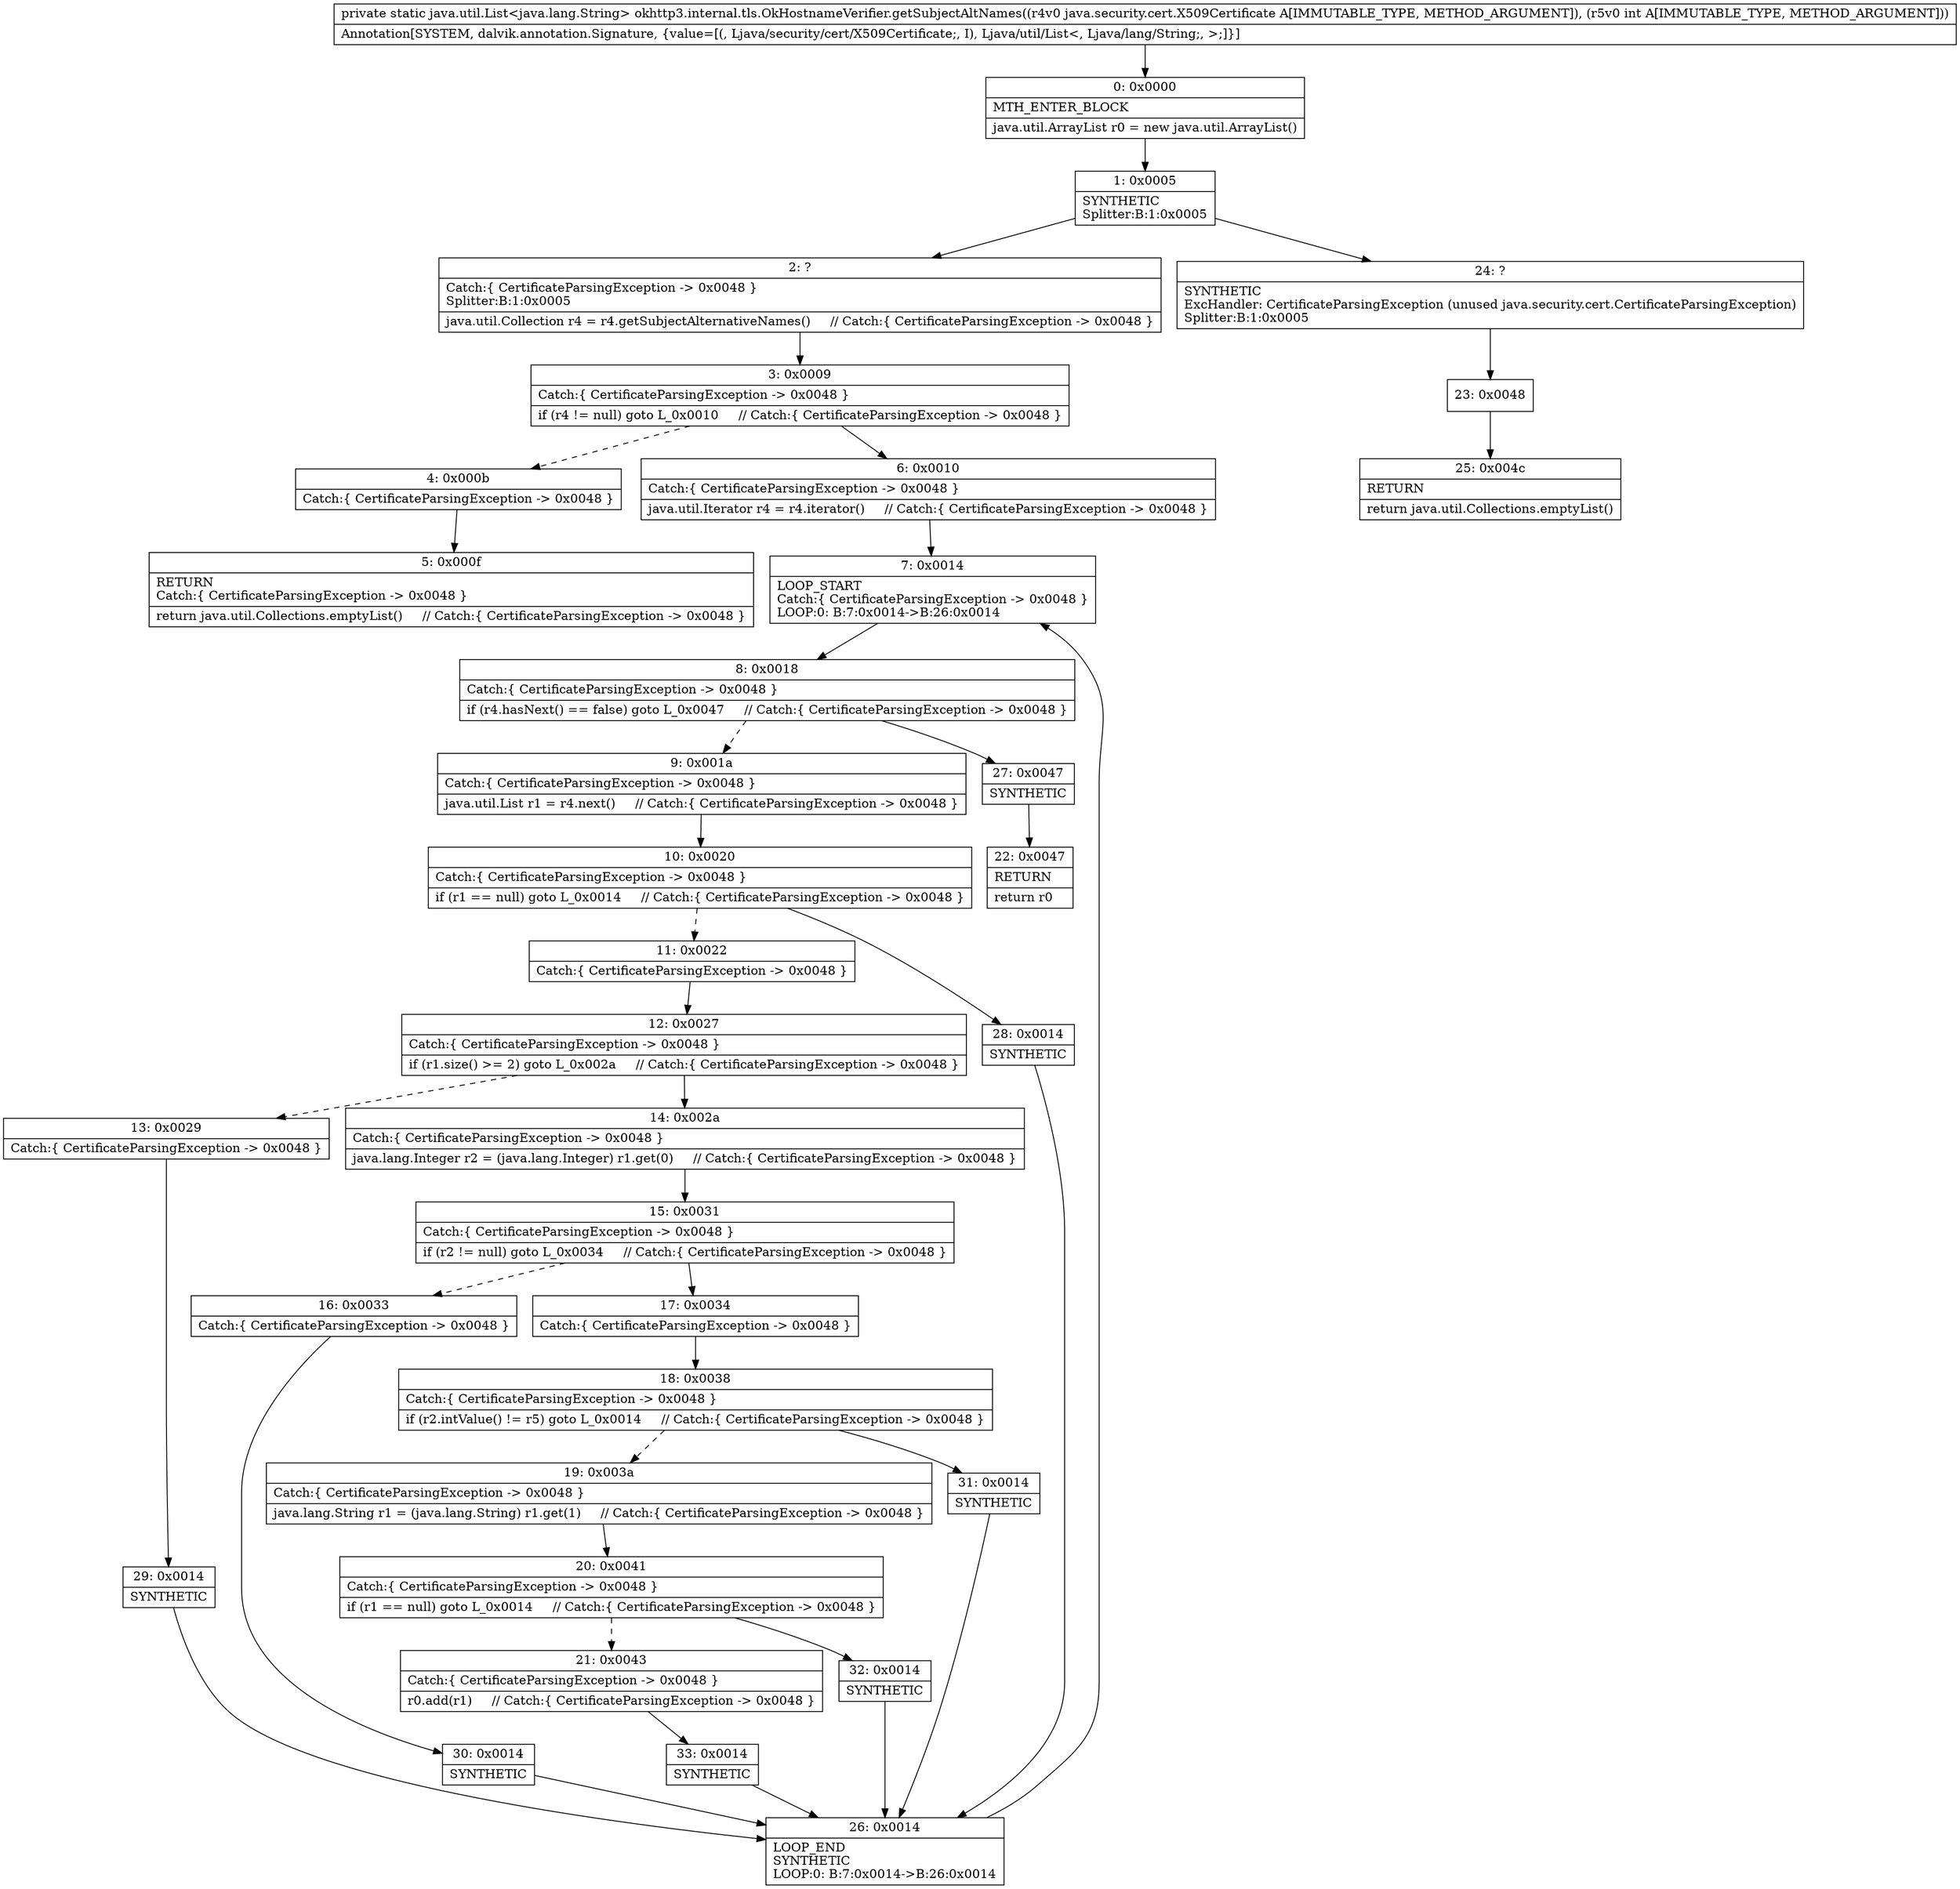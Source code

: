 digraph "CFG forokhttp3.internal.tls.OkHostnameVerifier.getSubjectAltNames(Ljava\/security\/cert\/X509Certificate;I)Ljava\/util\/List;" {
Node_0 [shape=record,label="{0\:\ 0x0000|MTH_ENTER_BLOCK\l|java.util.ArrayList r0 = new java.util.ArrayList()\l}"];
Node_1 [shape=record,label="{1\:\ 0x0005|SYNTHETIC\lSplitter:B:1:0x0005\l}"];
Node_2 [shape=record,label="{2\:\ ?|Catch:\{ CertificateParsingException \-\> 0x0048 \}\lSplitter:B:1:0x0005\l|java.util.Collection r4 = r4.getSubjectAlternativeNames()     \/\/ Catch:\{ CertificateParsingException \-\> 0x0048 \}\l}"];
Node_3 [shape=record,label="{3\:\ 0x0009|Catch:\{ CertificateParsingException \-\> 0x0048 \}\l|if (r4 != null) goto L_0x0010     \/\/ Catch:\{ CertificateParsingException \-\> 0x0048 \}\l}"];
Node_4 [shape=record,label="{4\:\ 0x000b|Catch:\{ CertificateParsingException \-\> 0x0048 \}\l}"];
Node_5 [shape=record,label="{5\:\ 0x000f|RETURN\lCatch:\{ CertificateParsingException \-\> 0x0048 \}\l|return java.util.Collections.emptyList()     \/\/ Catch:\{ CertificateParsingException \-\> 0x0048 \}\l}"];
Node_6 [shape=record,label="{6\:\ 0x0010|Catch:\{ CertificateParsingException \-\> 0x0048 \}\l|java.util.Iterator r4 = r4.iterator()     \/\/ Catch:\{ CertificateParsingException \-\> 0x0048 \}\l}"];
Node_7 [shape=record,label="{7\:\ 0x0014|LOOP_START\lCatch:\{ CertificateParsingException \-\> 0x0048 \}\lLOOP:0: B:7:0x0014\-\>B:26:0x0014\l}"];
Node_8 [shape=record,label="{8\:\ 0x0018|Catch:\{ CertificateParsingException \-\> 0x0048 \}\l|if (r4.hasNext() == false) goto L_0x0047     \/\/ Catch:\{ CertificateParsingException \-\> 0x0048 \}\l}"];
Node_9 [shape=record,label="{9\:\ 0x001a|Catch:\{ CertificateParsingException \-\> 0x0048 \}\l|java.util.List r1 = r4.next()     \/\/ Catch:\{ CertificateParsingException \-\> 0x0048 \}\l}"];
Node_10 [shape=record,label="{10\:\ 0x0020|Catch:\{ CertificateParsingException \-\> 0x0048 \}\l|if (r1 == null) goto L_0x0014     \/\/ Catch:\{ CertificateParsingException \-\> 0x0048 \}\l}"];
Node_11 [shape=record,label="{11\:\ 0x0022|Catch:\{ CertificateParsingException \-\> 0x0048 \}\l}"];
Node_12 [shape=record,label="{12\:\ 0x0027|Catch:\{ CertificateParsingException \-\> 0x0048 \}\l|if (r1.size() \>= 2) goto L_0x002a     \/\/ Catch:\{ CertificateParsingException \-\> 0x0048 \}\l}"];
Node_13 [shape=record,label="{13\:\ 0x0029|Catch:\{ CertificateParsingException \-\> 0x0048 \}\l}"];
Node_14 [shape=record,label="{14\:\ 0x002a|Catch:\{ CertificateParsingException \-\> 0x0048 \}\l|java.lang.Integer r2 = (java.lang.Integer) r1.get(0)     \/\/ Catch:\{ CertificateParsingException \-\> 0x0048 \}\l}"];
Node_15 [shape=record,label="{15\:\ 0x0031|Catch:\{ CertificateParsingException \-\> 0x0048 \}\l|if (r2 != null) goto L_0x0034     \/\/ Catch:\{ CertificateParsingException \-\> 0x0048 \}\l}"];
Node_16 [shape=record,label="{16\:\ 0x0033|Catch:\{ CertificateParsingException \-\> 0x0048 \}\l}"];
Node_17 [shape=record,label="{17\:\ 0x0034|Catch:\{ CertificateParsingException \-\> 0x0048 \}\l}"];
Node_18 [shape=record,label="{18\:\ 0x0038|Catch:\{ CertificateParsingException \-\> 0x0048 \}\l|if (r2.intValue() != r5) goto L_0x0014     \/\/ Catch:\{ CertificateParsingException \-\> 0x0048 \}\l}"];
Node_19 [shape=record,label="{19\:\ 0x003a|Catch:\{ CertificateParsingException \-\> 0x0048 \}\l|java.lang.String r1 = (java.lang.String) r1.get(1)     \/\/ Catch:\{ CertificateParsingException \-\> 0x0048 \}\l}"];
Node_20 [shape=record,label="{20\:\ 0x0041|Catch:\{ CertificateParsingException \-\> 0x0048 \}\l|if (r1 == null) goto L_0x0014     \/\/ Catch:\{ CertificateParsingException \-\> 0x0048 \}\l}"];
Node_21 [shape=record,label="{21\:\ 0x0043|Catch:\{ CertificateParsingException \-\> 0x0048 \}\l|r0.add(r1)     \/\/ Catch:\{ CertificateParsingException \-\> 0x0048 \}\l}"];
Node_22 [shape=record,label="{22\:\ 0x0047|RETURN\l|return r0\l}"];
Node_23 [shape=record,label="{23\:\ 0x0048}"];
Node_24 [shape=record,label="{24\:\ ?|SYNTHETIC\lExcHandler: CertificateParsingException (unused java.security.cert.CertificateParsingException)\lSplitter:B:1:0x0005\l}"];
Node_25 [shape=record,label="{25\:\ 0x004c|RETURN\l|return java.util.Collections.emptyList()\l}"];
Node_26 [shape=record,label="{26\:\ 0x0014|LOOP_END\lSYNTHETIC\lLOOP:0: B:7:0x0014\-\>B:26:0x0014\l}"];
Node_27 [shape=record,label="{27\:\ 0x0047|SYNTHETIC\l}"];
Node_28 [shape=record,label="{28\:\ 0x0014|SYNTHETIC\l}"];
Node_29 [shape=record,label="{29\:\ 0x0014|SYNTHETIC\l}"];
Node_30 [shape=record,label="{30\:\ 0x0014|SYNTHETIC\l}"];
Node_31 [shape=record,label="{31\:\ 0x0014|SYNTHETIC\l}"];
Node_32 [shape=record,label="{32\:\ 0x0014|SYNTHETIC\l}"];
Node_33 [shape=record,label="{33\:\ 0x0014|SYNTHETIC\l}"];
MethodNode[shape=record,label="{private static java.util.List\<java.lang.String\> okhttp3.internal.tls.OkHostnameVerifier.getSubjectAltNames((r4v0 java.security.cert.X509Certificate A[IMMUTABLE_TYPE, METHOD_ARGUMENT]), (r5v0 int A[IMMUTABLE_TYPE, METHOD_ARGUMENT]))  | Annotation[SYSTEM, dalvik.annotation.Signature, \{value=[(, Ljava\/security\/cert\/X509Certificate;, I), Ljava\/util\/List\<, Ljava\/lang\/String;, \>;]\}]\l}"];
MethodNode -> Node_0;
Node_0 -> Node_1;
Node_1 -> Node_2;
Node_1 -> Node_24;
Node_2 -> Node_3;
Node_3 -> Node_4[style=dashed];
Node_3 -> Node_6;
Node_4 -> Node_5;
Node_6 -> Node_7;
Node_7 -> Node_8;
Node_8 -> Node_9[style=dashed];
Node_8 -> Node_27;
Node_9 -> Node_10;
Node_10 -> Node_11[style=dashed];
Node_10 -> Node_28;
Node_11 -> Node_12;
Node_12 -> Node_13[style=dashed];
Node_12 -> Node_14;
Node_13 -> Node_29;
Node_14 -> Node_15;
Node_15 -> Node_16[style=dashed];
Node_15 -> Node_17;
Node_16 -> Node_30;
Node_17 -> Node_18;
Node_18 -> Node_19[style=dashed];
Node_18 -> Node_31;
Node_19 -> Node_20;
Node_20 -> Node_21[style=dashed];
Node_20 -> Node_32;
Node_21 -> Node_33;
Node_23 -> Node_25;
Node_24 -> Node_23;
Node_26 -> Node_7;
Node_27 -> Node_22;
Node_28 -> Node_26;
Node_29 -> Node_26;
Node_30 -> Node_26;
Node_31 -> Node_26;
Node_32 -> Node_26;
Node_33 -> Node_26;
}

